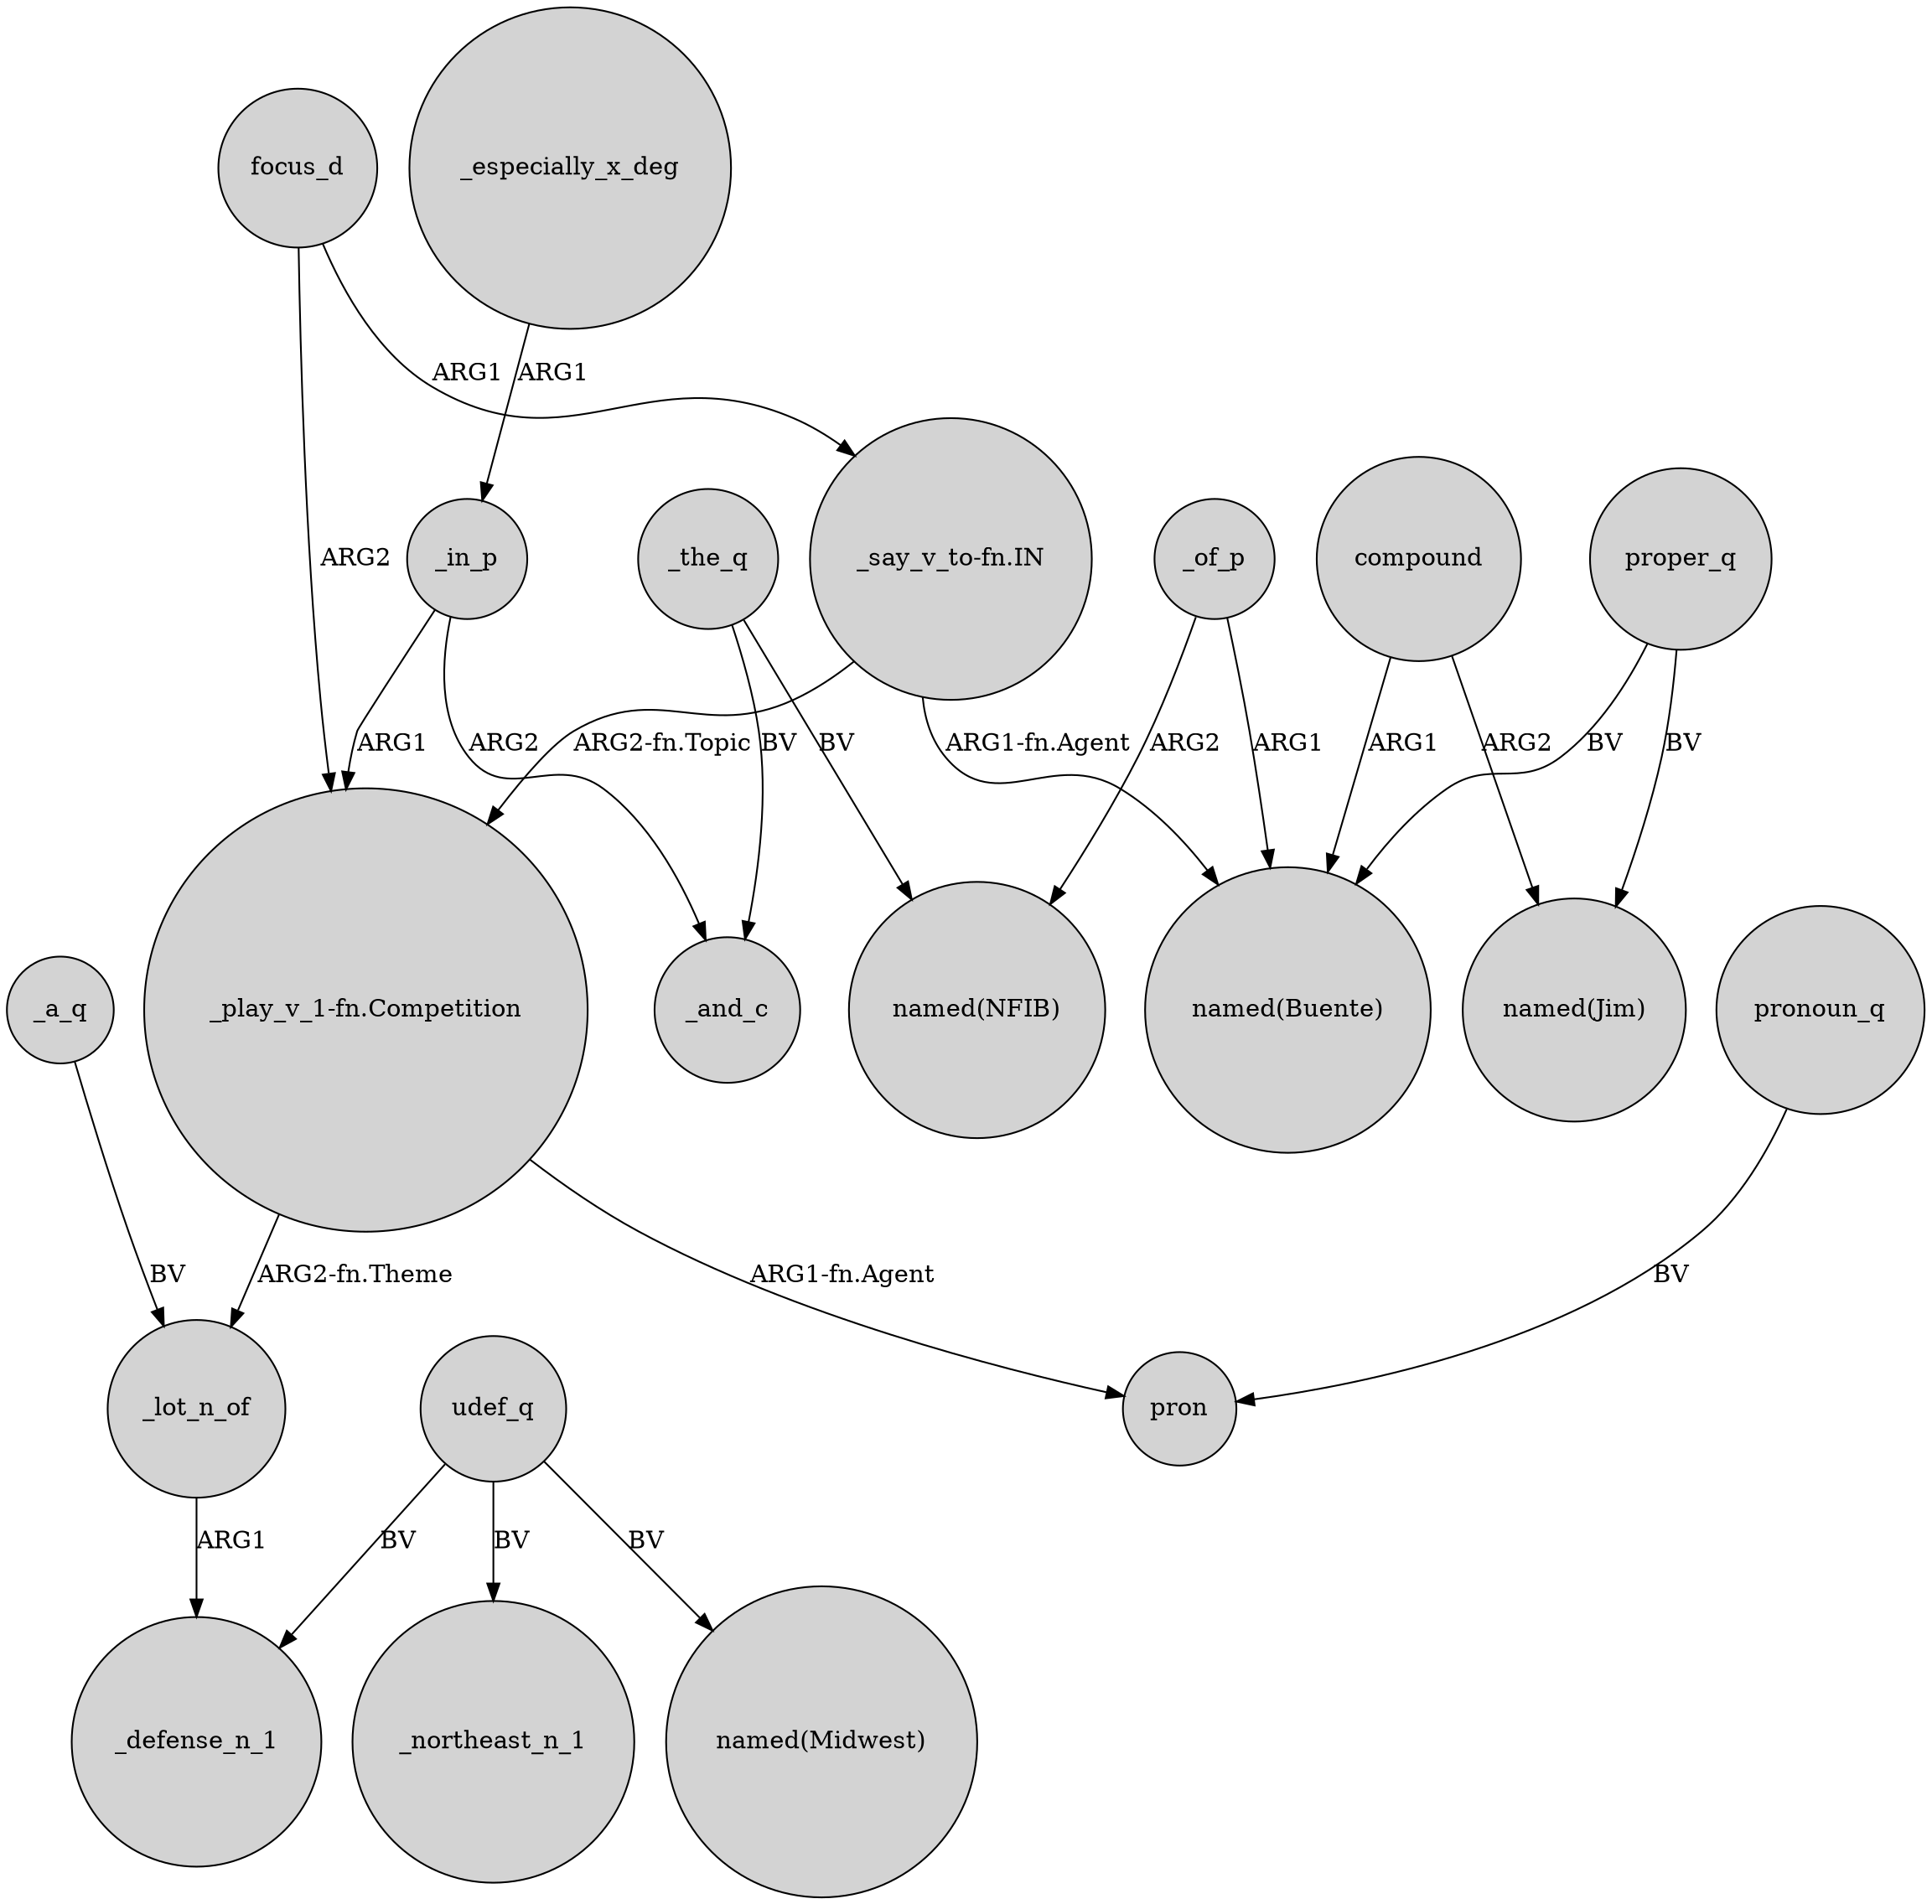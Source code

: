 digraph {
	node [shape=circle style=filled]
	_a_q -> _lot_n_of [label=BV]
	_the_q -> _and_c [label=BV]
	udef_q -> _northeast_n_1 [label=BV]
	_of_p -> "named(Buente)" [label=ARG1]
	"_play_v_1-fn.Competition" -> _lot_n_of [label="ARG2-fn.Theme"]
	proper_q -> "named(Jim)" [label=BV]
	compound -> "named(Buente)" [label=ARG1]
	compound -> "named(Jim)" [label=ARG2]
	pronoun_q -> pron [label=BV]
	udef_q -> _defense_n_1 [label=BV]
	"_say_v_to-fn.IN" -> "_play_v_1-fn.Competition" [label="ARG2-fn.Topic"]
	_lot_n_of -> _defense_n_1 [label=ARG1]
	proper_q -> "named(Buente)" [label=BV]
	udef_q -> "named(Midwest)" [label=BV]
	"_say_v_to-fn.IN" -> "named(Buente)" [label="ARG1-fn.Agent"]
	_especially_x_deg -> _in_p [label=ARG1]
	_the_q -> "named(NFIB)" [label=BV]
	focus_d -> "_play_v_1-fn.Competition" [label=ARG2]
	"_play_v_1-fn.Competition" -> pron [label="ARG1-fn.Agent"]
	_of_p -> "named(NFIB)" [label=ARG2]
	_in_p -> "_play_v_1-fn.Competition" [label=ARG1]
	_in_p -> _and_c [label=ARG2]
	focus_d -> "_say_v_to-fn.IN" [label=ARG1]
}
